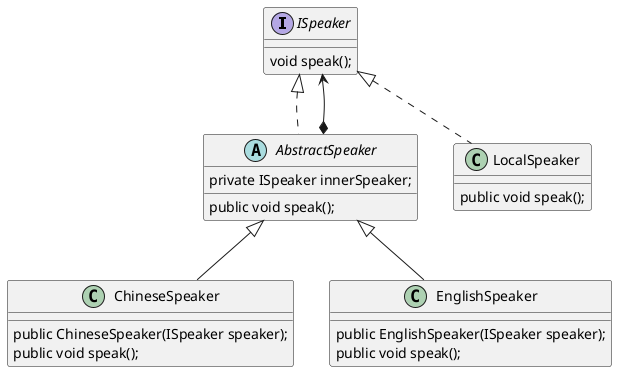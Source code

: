 @startuml
'https://plantuml.com/sequence-diagram
interface ISpeaker {
    void speak();
}
abstract class AbstractSpeaker implements ISpeaker{
    private ISpeaker innerSpeaker;
    public void speak();
}
class ChineseSpeaker extends AbstractSpeaker{
    public ChineseSpeaker(ISpeaker speaker);
    public void speak();
}
class EnglishSpeaker extends AbstractSpeaker{
    public EnglishSpeaker(ISpeaker speaker);
    public void speak();
}
class LocalSpeaker implements ISpeaker{
    public void speak();
}

AbstractSpeaker *--> ISpeaker
@enduml